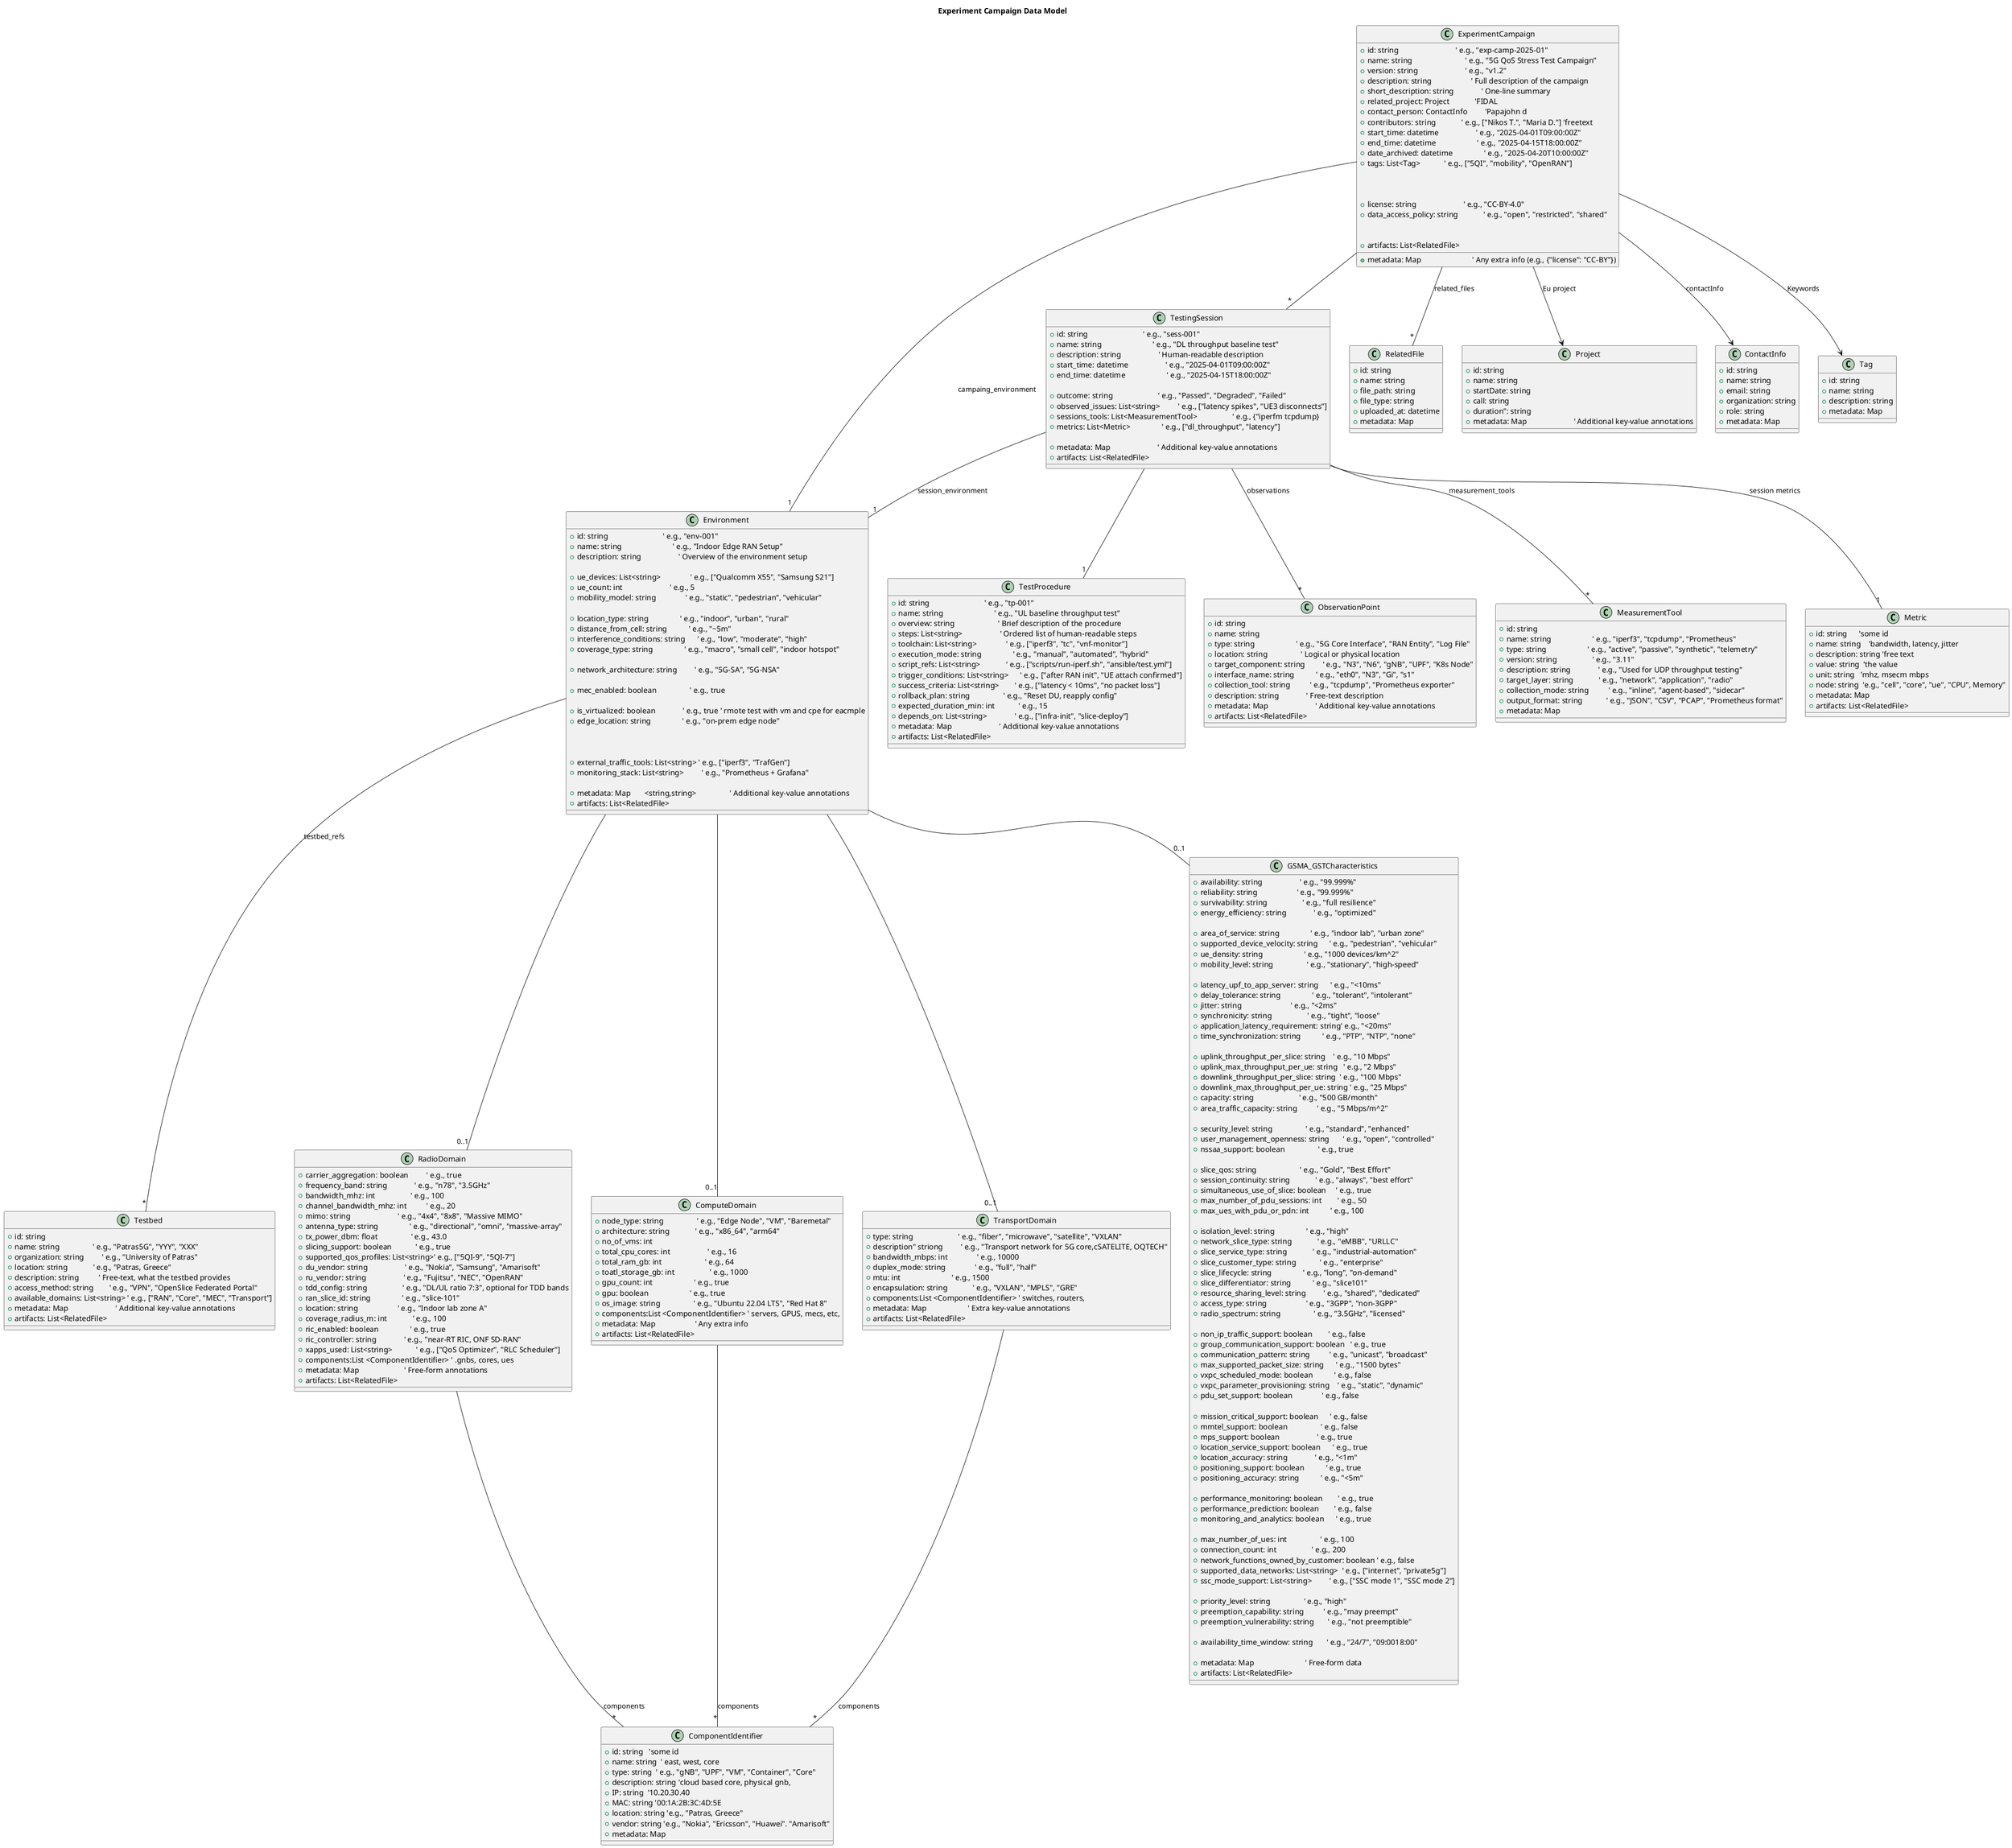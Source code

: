 '*************************************'
'UML Model of an Experiment Campaign Data Model
'Describes metadata related to properly storing and mamaging an experiement on top of 5G/network/cloud testbeds 
'
'Version: 0.1
'License: Apache 2.0
'
'Authors: 
'	Christos Tranoris, Univ. of Patras, GREECE
'
'
'
'*************************************'

@startuml
title Experiment Campaign Data Model

' hide members

class ExperimentCampaign {
  +id: string                             ' e.g., "exp-camp-2025-01"
  +name: string                           ' e.g., "5G QoS Stress Test Campaign"
  +version: string                        ' e.g., "v1.2"
  +description: string                    ' Full description of the campaign
  +short_description: string              ' One-line summary
  +related_project: Project             'FIDAL   
  +contact_person: ContactInfo         'Papajohn d
  +contributors: string             ' e.g., ["Nikos T.", "Maria D."] 'freetext 
  +start_time: datetime                   ' e.g., "2025-04-01T09:00:00Z"
  +end_time: datetime                     ' e.g., "2025-04-15T18:00:00Z"
  +date_archived: datetime                ' e.g., "2025-04-20T10:00:00Z"
  +tags: List<Tag>            ' e.g., ["5QI", "mobility", "OpenRAN"]
  +metadata: Map                          ' Any extra info (e.g., {"license": "CC-BY"})



  '=== Licensing & Data Sharing ===
  +license: string                        ' e.g., "CC-BY-4.0"
  +data_access_policy: string             ' e.g., "open", "restricted", "shared"


  +artifacts: List<RelatedFile>
}


class Environment {
  +id: string                            ' e.g., "env-001"
  +name: string                          ' e.g., "Indoor Edge RAN Setup"
  +description: string                   ' Overview of the environment setup

  '=== UE Configuration ===
  +ue_devices: List<string>               ' e.g., ["Qualcomm X55", "Samsung S21"]
  +ue_count: int                        ' e.g., 5
  +mobility_model: string               ' e.g., "static", "pedestrian", "vehicular"

  '=== Environmental Constraints ===
  +location_type: string                ' e.g., "indoor", "urban", "rural"
  +distance_from_cell: string           ' e.g., "~5m"
  +interference_conditions: string      ' e.g., "low", "moderate", "high"
  +coverage_type: string                ' e.g., "macro", "small cell", "indoor hotspot"

  '=== Network Modes & Features ===
  +network_architecture: string         ' e.g., "5G-SA", "5G-NSA"

  +mec_enabled: boolean                 ' e.g., true

  '=== Experimentation Features ===
  +is_virtualized: boolean              ' e.g., true ' rmote test with vm and cpe for eacmple
  +edge_location: string                ' e.g., "on-prem edge node"


  '=== External Systems ===

  +external_traffic_tools: List<string> ' e.g., ["iperf3", "TrafGen"]
  +monitoring_stack: List<string>         ' e.g., "Prometheus + Grafana"

  +metadata: Map       <string,string>                 ' Additional key-value annotations
  +artifacts: List<RelatedFile>
}



class Testbed {
  +id: string
  +name: string                 ' e.g., "Patras5G", "YYY", "XXX"
  +organization: string         ' e.g., "University of Patras"
  +location: string             ' e.g., "Patras, Greece"
  +description: string          ' Free-text, what the testbed provides
  +access_method: string        ' e.g., "VPN", "OpenSlice Federated Portal"
  +available_domains: List<string> ' e.g., ["RAN", "Core", "MEC", "Transport"]
  +metadata: Map                        ' Additional key-value annotations
  +artifacts: List<RelatedFile>
}


class RadioDomain {
'   +ran_configuration: string           ' e.g., "O-RAN DU-RU split, F1 interface"
'   +ran_type: string                    ' e.g., "gNB", "CU-DU", "O-RU", "macro", "small cell"

  +carrier_aggregation: boolean         ' e.g., true
  +frequency_band: string              ' e.g., "n78", "3.5GHz"
  +bandwidth_mhz: int                  ' e.g., 100
  +channel_bandwidth_mhz: int          ' e.g., 20
  +mimo: string                        ' e.g., "4x4", "8x8", "Massive MIMO"
  +antenna_type: string                ' e.g., "directional", "omni", "massive-array"
  +tx_power_dbm: float                 ' e.g., 43.0
'   +scheduler_type: string              ' e.g., "proportional fair", "round robin", "QoS-aware"
  +slicing_support: boolean            ' e.g., true
  +supported_qos_profiles: List<string>' e.g., ["5QI-9", "5QI-7"]
'   +fronthaul_technology: string        ' e.g., "eCPRI", "NGFI", "F1"
  +du_vendor: string                   ' e.g., "Nokia", "Samsung", "Amarisoft"
  +ru_vendor: string                   ' e.g., "Fujitsu", "NEC", "OpenRAN"
  +tdd_config: string                  ' e.g., "DL/UL ratio 7:3", optional for TDD bands
  +ran_slice_id: string                ' e.g., "slice-101"
  +location: string                    ' e.g., "Indoor lab zone A"
'   +mobility_scenario: string           ' e.g., "static", "walking", "vehicular"
  +coverage_radius_m: int             ' e.g., 100
'   +interference_profile: string        ' e.g., "low", "moderate", "urban-high"
  +ric_enabled: boolean                ' e.g., true
  +ric_controller: string              ' e.g., "near-RT RIC, ONF SD-RAN"
  +xapps_used: List<string>            ' e.g., ["QoS Optimizer", "RLC Scheduler"]
  +components:List <ComponentIdentifier> ' .gnbs, cores, ues
  +metadata: Map                       ' Free-form annotations
  +artifacts: List<RelatedFile>
}


class ComputeDomain {
  +node_type: string                 ' e.g., "Edge Node", "VM", "Baremetal"
  +architecture: string             ' e.g., "x86_64", "arm64"
  +no_of_vms: int
  +total_cpu_cores: int                   ' e.g., 16
'   +cpu_model: string                ' e.g., "Intel Xeon Gold 6226R"
  +total_ram_gb: int                      ' e.g., 64
  +toatl_storage_gb: int                  ' e.g., 1000
'   +storage_type: string             ' e.g., "NVMe", "HDD", "Ceph Block"
  +gpu_count: int                     ' e.g., true
  +gpu: boolean                     ' e.g., true
'   +gpu_model: string                ' e.g., "NVIDIA A100", optional
'   +virtualization: string           ' e.g., "KVM", "Docker"
'   +container_runtime: string        ' e.g., "containerd", "Docker", "CRI-O"
'   +orchestrator: string             ' e.g., "Kubernetes", "OpenStack", "openSlice", "ONAP", "OSM"
'   +k8s_distribution: string         ' e.g., "vanilla", "MicroK8s", "OpenShift"
'   +numa_enabled: boolean            ' e.g., true
'   +hugepages_enabled: boolean       ' e.g., true
'   +isolation_level: string          ' e.g., "shared", "dedicated"
'   +performance_profile: string      ' e.g., "realtime", "balanced"
  +os_image: string                 ' e.g., "Ubuntu 22.04 LTS", "Red Hat 8"
'   +kernel_version: string           ' e.g., "5.15.0-72-generic"
'   +hypervisor_type: string          ' e.g., "QEMU", "none"
'   +cloud_provider: string           ' e.g., "OpenStack", "AWS", "Private"
  +components:List <ComponentIdentifier> ' servers, GPUS, mecs, etc, 
  +metadata: Map                    ' Any extra info
  +artifacts: List<RelatedFile>
}


class TransportDomain {
  +type: string                       ' e.g., "fiber", "microwave", "satellite", "VXLAN"
  +description" striong         ' e.g., "Transport network for 5G core,cSATELITE, OQTECH"
  +bandwidth_mbps: int               ' e.g., 10000
'   +latency_ms: float                 ' e.g., 1.2
'   +jitter_ms: float                  ' e.g., 0.3
'   +packet_loss_rate: float           ' e.g., 0.01 for 1%
  +duplex_mode: string               ' e.g., "full", "half"
  +mtu: int                          ' e.g., 1500
'   +qos_support: boolean              ' e.g., true
'   +qos_mechanism: string             ' e.g., "DiffServ", "IntServ", "5QI"
'   +traffic_engineering: string       ' e.g., "segment routing", "TE tunnels"
  +encapsulation: string             ' e.g., "VXLAN", "MPLS", "GRE"
'   +slicing_support: boolean          ' e.g., true
'   +virtual_link: boolean             ' e.g., true for overlay links
'   +underlay_type: string             ' e.g., "physical", "VPN", "SD-WAN"
'   +interfaces_involved: List<string> ' e.g., ["eth0", "eth1", "ge-0/0/1"]
'   +service_provider: string          ' e.g., "Telecom A", "Own infra"
'   +redundancy: string                ' e.g., "dual-homed", "ring", "none"
'   +availability: string              ' e.g., "99.99%"
'   +synchronization_support: boolean  ' e.g., true
'   +sync_type: string                 ' e.g., "PTP", "NTP"
'   +monitoring_enabled: boolean       ' e.g., true
'   +monitoring_tool: string           ' e.g., "TWAMP", "Y.1731", "Prometheus exporter"
'   +notes: string                     ' Optional free-form notes
  +components:List <ComponentIdentifier> ' switches, routers,
  +metadata: Map                     ' Extra key-value annotations
  +artifacts: List<RelatedFile>
}


class GSMA_GSTCharacteristics {

  '=== Availability & Reliability ===
  +availability: string                   ' e.g., "99.999%"
  +reliability: string                    ' e.g., "99.999%"
  +survivability: string                  ' e.g., "full resilience"
  +energy_efficiency: string              ' e.g., "optimized"

  '=== Area, Mobility & Velocity ===
  +area_of_service: string                ' e.g., "indoor lab", "urban zone"
  +supported_device_velocity: string      ' e.g., "pedestrian", "vehicular"
  +ue_density: string                     ' e.g., "1000 devices/km^2"
  +mobility_level: string                 ' e.g., "stationary", "high-speed"

  '=== Latency, Delay, Timing ===
  +latency_upf_to_app_server: string      ' e.g., "<10ms"
  +delay_tolerance: string                ' e.g., "tolerant", "intolerant"
  +jitter: string                         ' e.g., "<2ms"
  +synchronicity: string                  ' e.g., "tight", "loose"
  +application_latency_requirement: string' e.g., "<20ms"
  +time_synchronization: string           ' e.g., "PTP", "NTP", "none"

  '=== Throughput & Capacity ===
  +uplink_throughput_per_slice: string    ' e.g., "10 Mbps"
  +uplink_max_throughput_per_ue: string   ' e.g., "2 Mbps"
  +downlink_throughput_per_slice: string  ' e.g., "100 Mbps"
  +downlink_max_throughput_per_ue: string ' e.g., "25 Mbps"
  +capacity: string                       ' e.g., "500 GB/month"
  +area_traffic_capacity: string          ' e.g., "5 Mbps/m^2"

  '=== Security & Privacy ===
  +security_level: string                 ' e.g., "standard", "enhanced"
  +user_management_openness: string       ' e.g., "open", "controlled"
  +nssaa_support: boolean                 ' e.g., true

  '=== Session & QoS ===
  +slice_qos: string                      ' e.g., "Gold", "Best Effort"
  +session_continuity: string             ' e.g., "always", "best effort"
  +simultaneous_use_of_slice: boolean     ' e.g., true
  +max_number_of_pdu_sessions: int        ' e.g., 50
  +max_ues_with_pdu_or_pdn: int           ' e.g., 100

  '=== Slice Characteristics ===
  +isolation_level: string                ' e.g., "high"
  +network_slice_type: string             ' e.g., "eMBB", "URLLC"
  +slice_service_type: string             ' e.g., "industrial-automation"
  +slice_customer_type: string            ' e.g., "enterprise"
  +slice_lifecycle: string                ' e.g., "long", "on-demand"
  +slice_differentiator: string           ' e.g., "slice101"
  +resource_sharing_level: string         ' e.g., "shared", "dedicated"
  +access_type: string                    ' e.g., "3GPP", "non-3GPP"
  +radio_spectrum: string                 ' e.g., "3.5GHz", "licensed"

  '=== Traffic & Protocol Support ===
  +non_ip_traffic_support: boolean        ' e.g., false
  +group_communication_support: boolean   ' e.g., true
  +communication_pattern: string          ' e.g., "unicast", "broadcast"
  +max_supported_packet_size: string      ' e.g., "1500 bytes"
  +vxpc_scheduled_mode: boolean           ' e.g., false
  +vxpc_parameter_provisioning: string    ' e.g., "static", "dynamic"
  +pdu_set_support: boolean               ' e.g., false

  '=== Application & Service Features ===
  +mission_critical_support: boolean      ' e.g., false
  +mmtel_support: boolean                 ' e.g., false
  +mps_support: boolean                   ' e.g., true
  +location_service_support: boolean      ' e.g., true
  +location_accuracy: string              ' e.g., "<1m"
  +positioning_support: boolean           ' e.g., true
  +positioning_accuracy: string           ' e.g., "<5m"

  '=== Analytics & Monitoring ===
  +performance_monitoring: boolean        ' e.g., true
  +performance_prediction: boolean        ' e.g., false
  +monitoring_and_analytics: boolean      ' e.g., true

  '=== UE & Network Limits ===
  +max_number_of_ues: int                 ' e.g., 100
  +connection_count: int                  ' e.g., 200
  +network_functions_owned_by_customer: boolean ' e.g., false
  +supported_data_networks: List<string>  ' e.g., ["internet", "private5g"]
  +ssc_mode_support: List<string>         ' e.g., ["SSC mode 1", "SSC mode 2"]

  '=== Resource Management ===
  +priority_level: string                 ' e.g., "high"
  +preemption_capability: string          ' e.g., "may preempt"
  +preemption_vulnerability: string       ' e.g., "not preemptible"

  '=== Scheduling & Timing Constraints ===
  +availability_time_window: string       ' e.g., "24/7", "09:0018:00"

  '=== Other / Metadata ===
  +metadata: Map                          ' Free-form data
  +artifacts: List<RelatedFile>
}



class TestingSession {
  +id: string                            ' e.g., "sess-001"
  +name: string                          ' e.g., "DL throughput baseline test"
  +description: string                   ' Human-readable description
  +start_time: datetime                   ' e.g., "2025-04-01T09:00:00Z"
  +end_time: datetime                     ' e.g., "2025-04-15T18:00:00Z"

  '=== Outcome Summary ===
  +outcome: string                       ' e.g., "Passed", "Degraded", "Failed"
  +observed_issues: List<string>         ' e.g., ["latency spikes", "UE3 disconnects"]
  +sessions_tools: List<MeasurementTool>                  ' e.g., {"iperfm tcpdump}
  +metrics: List<Metric>                ' e.g., ["dl_throughput", "latency"]
  
  +metadata: Map                        ' Additional key-value annotations
  +artifacts: List<RelatedFile>
}


class TestProcedure {
  +id: string                            ' e.g., "tp-001"
  +name: string                          ' e.g., "UL baseline throughput test"
  +overview: string                      ' Brief description of the procedure
  +steps: List<string>                   ' Ordered list of human-readable steps
  +toolchain: List<string>               ' e.g., ["iperf3", "tc", "vnf-monitor"]
  +execution_mode: string                ' e.g., "manual", "automated", "hybrid"
  +script_refs: List<string>             ' e.g., ["scripts/run-iperf.sh", "ansible/test.yml"]
  +trigger_conditions: List<string>      ' e.g., ["after RAN init", "UE attach confirmed"]
  +success_criteria: List<string>        ' e.g., ["latency < 10ms", "no packet loss"]
  +rollback_plan: string                 ' e.g., "Reset DU, reapply config"
  +expected_duration_min: int            ' e.g., 15
  +depends_on: List<string>              ' e.g., ["infra-init", "slice-deploy"]
  +metadata: Map                        ' Additional key-value annotations
  +artifacts: List<RelatedFile>
}


class RelatedFile {
  +id: string
  +name: string
  +file_path: string
  +file_type: string
  +uploaded_at: datetime
  +metadata: Map
}

class ObservationPoint {
  +id: string
  +name: string
  +type: string                     ' e.g., "5G Core Interface", "RAN Entity", "Log File"
  +location: string                 ' Logical or physical location
  +target_component: string         ' e.g., "N3", "N6", "gNB", "UPF", "K8s Node"
  +interface_name: string           ' e.g., "eth0", "N3", "Gi", "s1"
  +collection_tool: string          ' e.g., "tcpdump", "Prometheus exporter"
  +description: string              ' Free-text description
  +metadata: Map                        ' Additional key-value annotations
  +artifacts: List<RelatedFile>
}

class MeasurementTool {
  +id: string
  +name: string                     ' e.g., "iperf3", "tcpdump", "Prometheus"
  +type: string                     ' e.g., "active", "passive", "synthetic", "telemetry"
  +version: string                  ' e.g., "3.11"
  +description: string              ' e.g., "Used for UDP throughput testing"
  +target_layer: string             ' e.g., "network", "application", "radio"
  +collection_mode: string          ' e.g., "inline", "agent-based", "sidecar"
  +output_format: string            ' e.g., "JSON", "CSV", "PCAP", "Prometheus format"
  +metadata: Map
}




class Project {
  + id: string
  + name: string 
  + startDate: string 
  + call: string 
  + duration": string 
  +metadata: Map                        ' Additional key-value annotations
}
class ContactInfo {
  +id: string
  +name: string
  +email: string
  +organization: string
  +role: string
  +metadata: Map
}
class Tag {
  +id: string
  +name: string
  +description: string
  +metadata: Map
}


class ComponentIdentifier {
  +id: string   'some id
  +name: string  ' east, west, core
  +type: string  ' e.g., "gNB", "UPF", "VM", "Container", "Core"
  +description: string 'cloud based core, physical gnb,
  +IP: string  '10.20.30.40
  +MAC: string '00:1A:2B:3C:4D:5E
  +location: string 'e.g., "Patras, Greece"    
  +vendor: string 'e.g., "Nokia", "Ericsson", "Huawei". "Amarisoft"
   +metadata: Map
}


class Metric {
  + id: string      'some id
  + name: string    'bandwidth, latency, jitter
  + description: string 'free text
  + value: string  'the value
  + unit: string   'mhz, msecm mbps
  + node: string  'e.g., "cell", "core", "ue", "CPU", Memory"
    +metadata: Map
    +artifacts: List<RelatedFile>
}

ExperimentCampaign -- "1" Environment:campaing_environment
ExperimentCampaign -- "*" RelatedFile: related_files
ExperimentCampaign  -- "*" TestingSession
ExperimentCampaign--> ContactInfo : contactInfo
ExperimentCampaign --> Project : Eu project
ExperimentCampaign --> Tag : Keywords
' ExperimentCampaign --> RelatedFile : related_files

Environment  -- "0..1" GSMA_GSTCharacteristics
Environment  -- "0..1" RadioDomain
Environment  -- "0..1" ComputeDomain
Environment  -- "0..1" TransportDomain
Environment -- "*" Testbed : "testbed_refs"

TestingSession  -- "1" TestProcedure
TestingSession  -- "*" ObservationPoint : "observations"
TestingSession  -- "*" MeasurementTool : "measurement_tools"


TestingSession -- "1" Environment:session_environment
TestingSession -- "1" Metric: session metrics


RadioDomain -- "*" ComponentIdentifier : "components"
ComputeDomain -- "*" ComponentIdentifier : "components"
TransportDomain -- "*" ComponentIdentifier : "components"
@enduml
